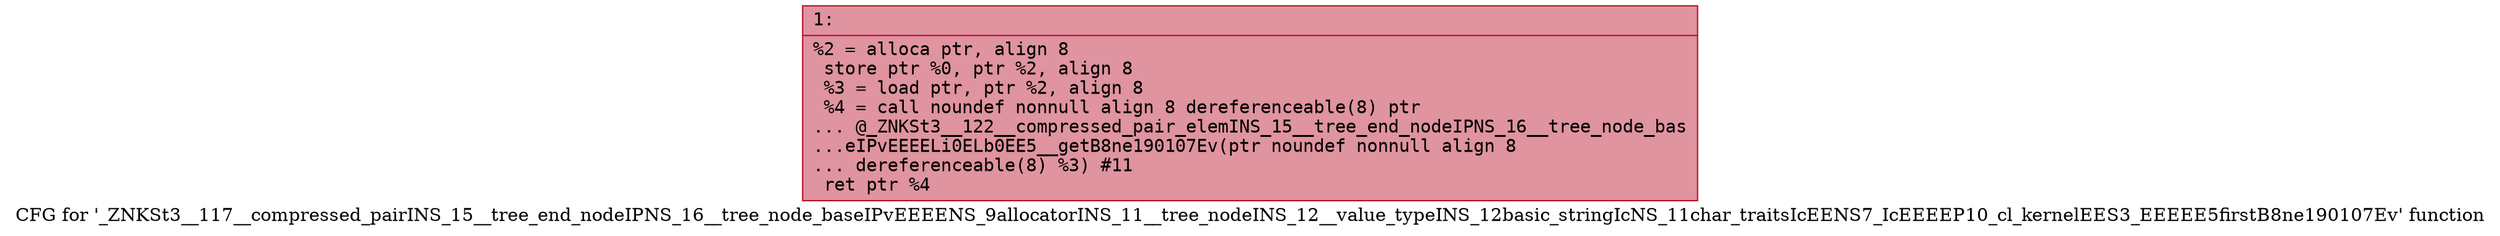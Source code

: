 digraph "CFG for '_ZNKSt3__117__compressed_pairINS_15__tree_end_nodeIPNS_16__tree_node_baseIPvEEEENS_9allocatorINS_11__tree_nodeINS_12__value_typeINS_12basic_stringIcNS_11char_traitsIcEENS7_IcEEEEP10_cl_kernelEES3_EEEEE5firstB8ne190107Ev' function" {
	label="CFG for '_ZNKSt3__117__compressed_pairINS_15__tree_end_nodeIPNS_16__tree_node_baseIPvEEEENS_9allocatorINS_11__tree_nodeINS_12__value_typeINS_12basic_stringIcNS_11char_traitsIcEENS7_IcEEEEP10_cl_kernelEES3_EEEEE5firstB8ne190107Ev' function";

	Node0x600001383520 [shape=record,color="#b70d28ff", style=filled, fillcolor="#b70d2870" fontname="Courier",label="{1:\l|  %2 = alloca ptr, align 8\l  store ptr %0, ptr %2, align 8\l  %3 = load ptr, ptr %2, align 8\l  %4 = call noundef nonnull align 8 dereferenceable(8) ptr\l... @_ZNKSt3__122__compressed_pair_elemINS_15__tree_end_nodeIPNS_16__tree_node_bas\l...eIPvEEEELi0ELb0EE5__getB8ne190107Ev(ptr noundef nonnull align 8\l... dereferenceable(8) %3) #11\l  ret ptr %4\l}"];
}
